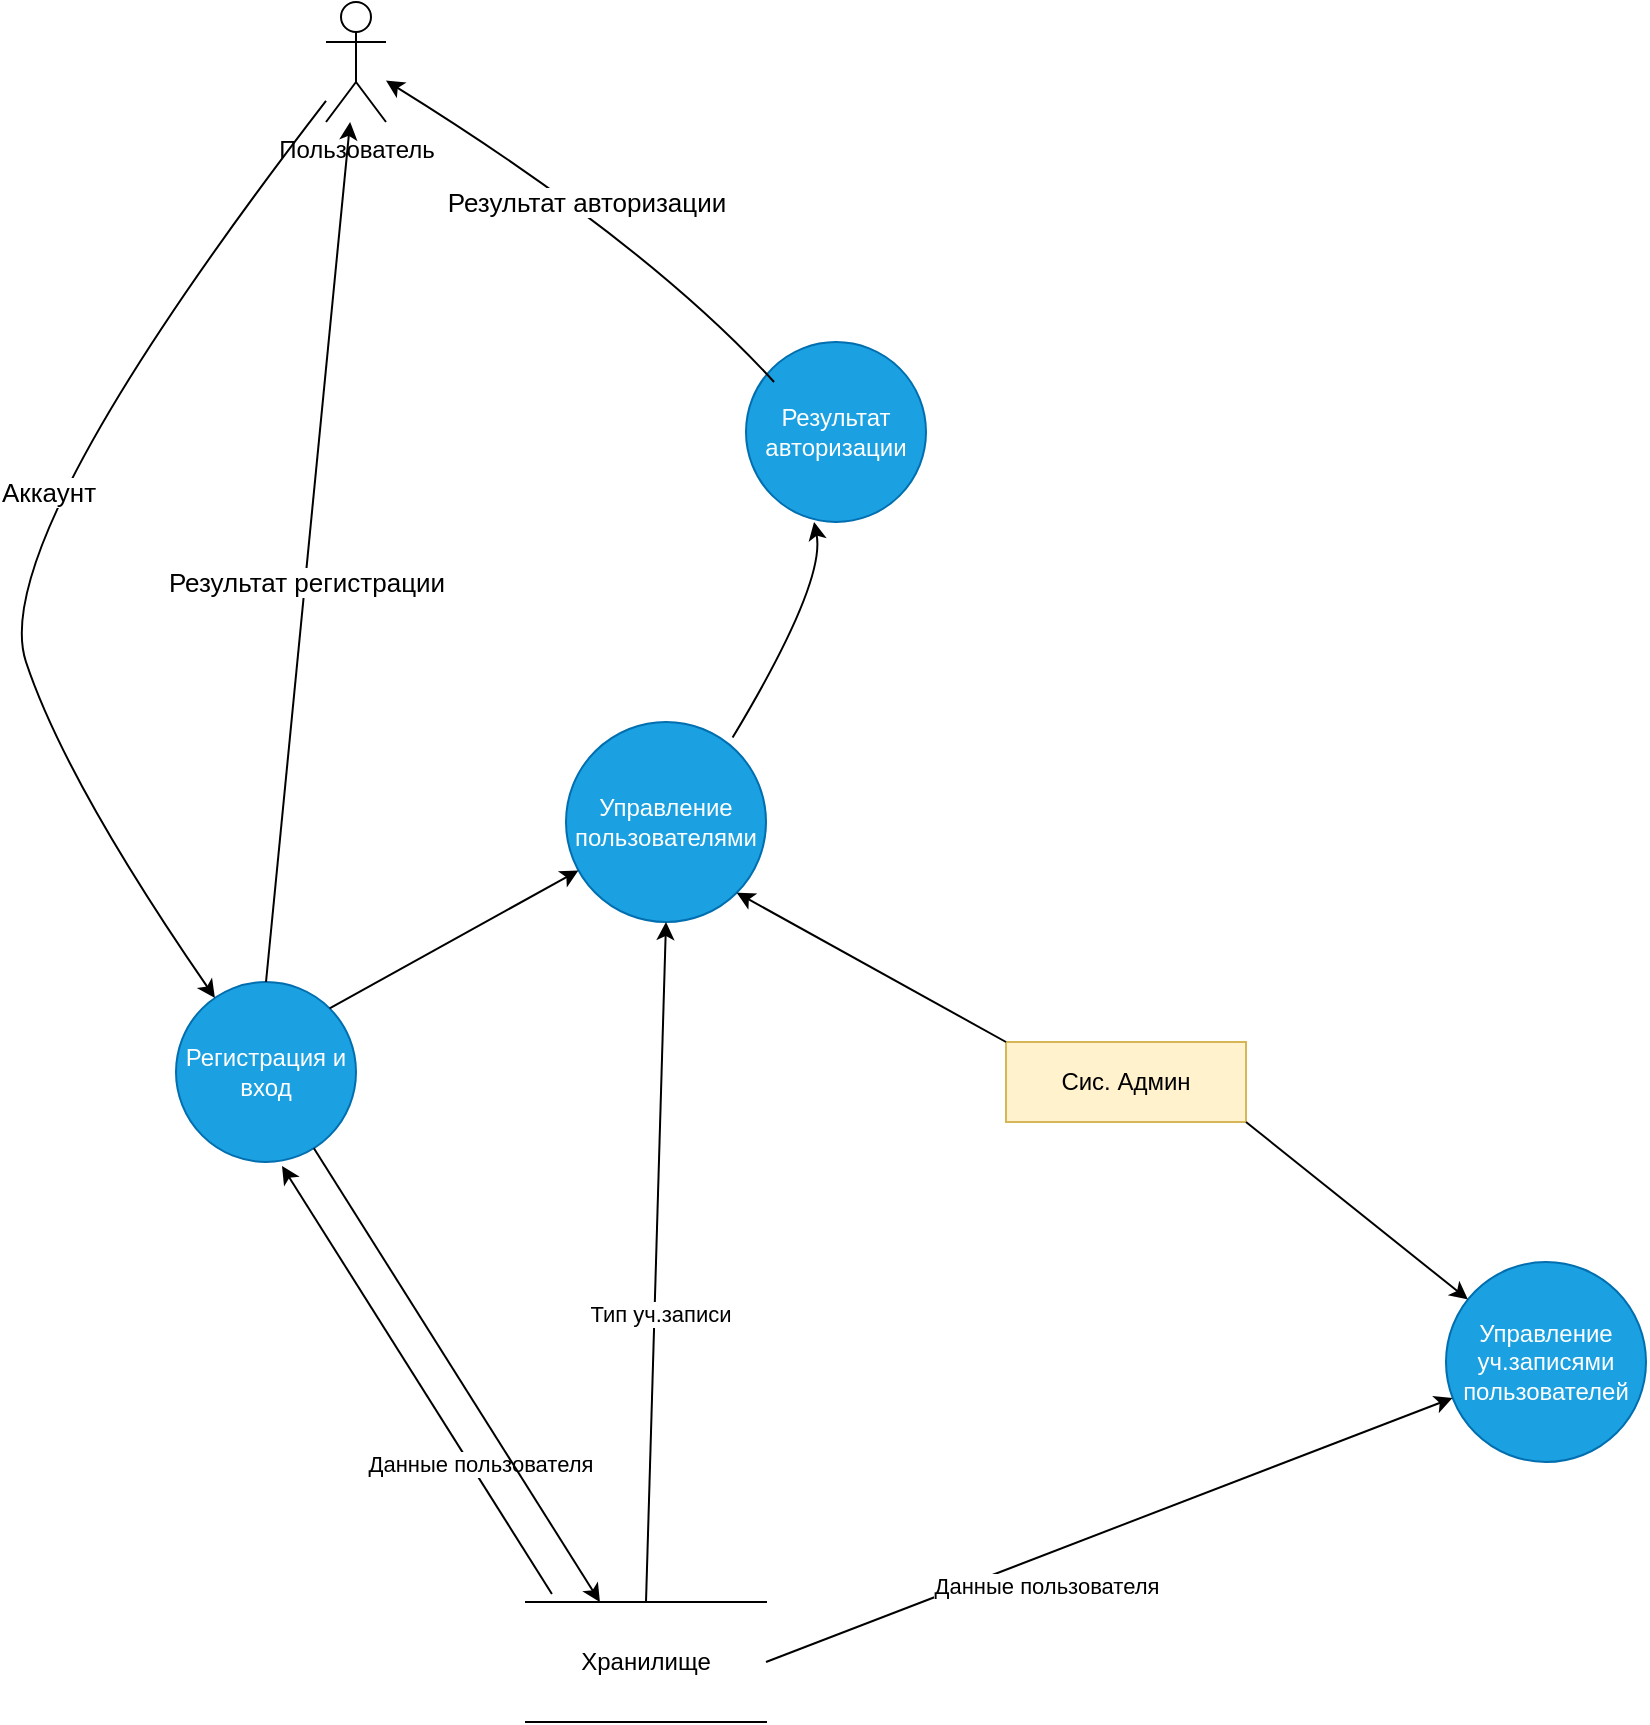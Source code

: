 <mxfile version="26.2.15">
  <diagram name="Страница — 1" id="drBoMFeXGEQx1o9UTy-U">
    <mxGraphModel dx="1410" dy="840" grid="1" gridSize="10" guides="1" tooltips="1" connect="1" arrows="1" fold="1" page="1" pageScale="1" pageWidth="827" pageHeight="1169" math="0" shadow="0">
      <root>
        <mxCell id="0" />
        <mxCell id="1" parent="0" />
        <mxCell id="ob4QX6WdR9chb4vMu-fo-65" value="Регистрация и вход" style="ellipse;whiteSpace=wrap;html=1;aspect=fixed;fillColor=#1ba1e2;strokeColor=#006EAF;fontColor=#ffffff;" vertex="1" parent="1">
          <mxGeometry x="235" y="1310" width="90" height="90" as="geometry" />
        </mxCell>
        <mxCell id="ob4QX6WdR9chb4vMu-fo-66" value="Результат авторизации" style="ellipse;whiteSpace=wrap;html=1;aspect=fixed;fillColor=#1ba1e2;strokeColor=#006EAF;fontColor=#ffffff;" vertex="1" parent="1">
          <mxGeometry x="520" y="990" width="90" height="90" as="geometry" />
        </mxCell>
        <mxCell id="ob4QX6WdR9chb4vMu-fo-67" value="Управление пользователями" style="ellipse;whiteSpace=wrap;html=1;aspect=fixed;fillColor=#1ba1e2;strokeColor=#006EAF;fontColor=#ffffff;" vertex="1" parent="1">
          <mxGeometry x="430" y="1180" width="100" height="100" as="geometry" />
        </mxCell>
        <mxCell id="ob4QX6WdR9chb4vMu-fo-68" value="Сис. Админ" style="rounded=0;whiteSpace=wrap;html=1;fillColor=#fff2cc;strokeColor=#d6b656;" vertex="1" parent="1">
          <mxGeometry x="650" y="1340" width="120" height="40" as="geometry" />
        </mxCell>
        <mxCell id="ob4QX6WdR9chb4vMu-fo-69" value="" style="curved=1;endArrow=classic;html=1;rounded=0;" edge="1" parent="1" source="ob4QX6WdR9chb4vMu-fo-90" target="ob4QX6WdR9chb4vMu-fo-65">
          <mxGeometry width="50" height="50" relative="1" as="geometry">
            <mxPoint x="200" y="930" as="sourcePoint" />
            <mxPoint x="230" y="1150" as="targetPoint" />
            <Array as="points">
              <mxPoint x="140" y="1090" />
              <mxPoint x="180" y="1210" />
            </Array>
          </mxGeometry>
        </mxCell>
        <mxCell id="ob4QX6WdR9chb4vMu-fo-70" value="Аккаунт" style="edgeLabel;html=1;align=center;verticalAlign=middle;resizable=0;points=[];fontSize=13;" vertex="1" connectable="0" parent="ob4QX6WdR9chb4vMu-fo-69">
          <mxGeometry x="-0.104" y="9" relative="1" as="geometry">
            <mxPoint as="offset" />
          </mxGeometry>
        </mxCell>
        <mxCell id="ob4QX6WdR9chb4vMu-fo-71" value="" style="endArrow=classic;html=1;rounded=0;exitX=0.5;exitY=0;exitDx=0;exitDy=0;entryX=0.5;entryY=1;entryDx=0;entryDy=0;" edge="1" parent="1" source="ob4QX6WdR9chb4vMu-fo-89" target="ob4QX6WdR9chb4vMu-fo-67">
          <mxGeometry width="50" height="50" relative="1" as="geometry">
            <mxPoint x="425" y="1150" as="sourcePoint" />
            <mxPoint x="490" y="1140" as="targetPoint" />
          </mxGeometry>
        </mxCell>
        <mxCell id="ob4QX6WdR9chb4vMu-fo-72" value="Тип уч.записи" style="edgeLabel;html=1;align=center;verticalAlign=middle;resizable=0;points=[];" vertex="1" connectable="0" parent="ob4QX6WdR9chb4vMu-fo-71">
          <mxGeometry x="-0.131" y="2" relative="1" as="geometry">
            <mxPoint x="4" y="4" as="offset" />
          </mxGeometry>
        </mxCell>
        <mxCell id="ob4QX6WdR9chb4vMu-fo-73" value="" style="curved=1;endArrow=classic;html=1;rounded=0;exitX=0.833;exitY=0.078;exitDx=0;exitDy=0;exitPerimeter=0;entryX=0.378;entryY=1;entryDx=0;entryDy=0;entryPerimeter=0;" edge="1" parent="1" target="ob4QX6WdR9chb4vMu-fo-66" source="ob4QX6WdR9chb4vMu-fo-67">
          <mxGeometry width="50" height="50" relative="1" as="geometry">
            <mxPoint x="580" y="1110" as="sourcePoint" />
            <mxPoint x="630" y="1060" as="targetPoint" />
            <Array as="points">
              <mxPoint x="560" y="1110" />
            </Array>
          </mxGeometry>
        </mxCell>
        <mxCell id="ob4QX6WdR9chb4vMu-fo-74" value="" style="curved=1;endArrow=classic;html=1;rounded=0;exitX=0.156;exitY=0.222;exitDx=0;exitDy=0;exitPerimeter=0;" edge="1" parent="1" source="ob4QX6WdR9chb4vMu-fo-66" target="ob4QX6WdR9chb4vMu-fo-90">
          <mxGeometry width="50" height="50" relative="1" as="geometry">
            <mxPoint x="440" y="1010" as="sourcePoint" />
            <mxPoint x="320" y="930" as="targetPoint" />
            <Array as="points">
              <mxPoint x="470" y="940" />
            </Array>
          </mxGeometry>
        </mxCell>
        <mxCell id="ob4QX6WdR9chb4vMu-fo-79" value="Управление уч.записями пользователей" style="ellipse;whiteSpace=wrap;html=1;aspect=fixed;fillColor=#1ba1e2;strokeColor=#006EAF;fontColor=#ffffff;" vertex="1" parent="1">
          <mxGeometry x="870" y="1450" width="100" height="100" as="geometry" />
        </mxCell>
        <mxCell id="ob4QX6WdR9chb4vMu-fo-80" value="" style="endArrow=classic;html=1;rounded=0;exitX=1;exitY=1;exitDx=0;exitDy=0;" edge="1" parent="1" target="ob4QX6WdR9chb4vMu-fo-79" source="ob4QX6WdR9chb4vMu-fo-68">
          <mxGeometry width="50" height="50" relative="1" as="geometry">
            <mxPoint x="750" y="1250" as="sourcePoint" />
            <mxPoint x="790" y="1290" as="targetPoint" />
          </mxGeometry>
        </mxCell>
        <mxCell id="ob4QX6WdR9chb4vMu-fo-85" value="" style="endArrow=classic;html=1;rounded=0;entryX=0.589;entryY=1.022;entryDx=0;entryDy=0;entryPerimeter=0;exitX=0.108;exitY=-0.067;exitDx=0;exitDy=0;exitPerimeter=0;" edge="1" parent="1" source="ob4QX6WdR9chb4vMu-fo-89" target="ob4QX6WdR9chb4vMu-fo-65">
          <mxGeometry width="50" height="50" relative="1" as="geometry">
            <mxPoint x="910" y="1370" as="sourcePoint" />
            <mxPoint x="1027.5" y="1510" as="targetPoint" />
          </mxGeometry>
        </mxCell>
        <mxCell id="ob4QX6WdR9chb4vMu-fo-86" value="Данные пользователя" style="edgeLabel;html=1;align=center;verticalAlign=middle;resizable=0;points=[];" vertex="1" connectable="0" parent="ob4QX6WdR9chb4vMu-fo-85">
          <mxGeometry x="-0.269" y="2" relative="1" as="geometry">
            <mxPoint x="15" y="12" as="offset" />
          </mxGeometry>
        </mxCell>
        <mxCell id="ob4QX6WdR9chb4vMu-fo-89" value="Хранилище" style="shape=partialRectangle;whiteSpace=wrap;html=1;left=0;right=0;fillColor=none;" vertex="1" parent="1">
          <mxGeometry x="410" y="1620" width="120" height="60" as="geometry" />
        </mxCell>
        <mxCell id="ob4QX6WdR9chb4vMu-fo-90" value="Пользователь&lt;div&gt;&lt;br&gt;&lt;/div&gt;" style="shape=umlActor;verticalLabelPosition=bottom;verticalAlign=top;html=1;outlineConnect=0;" vertex="1" parent="1">
          <mxGeometry x="310" y="820" width="30" height="60" as="geometry" />
        </mxCell>
        <mxCell id="ob4QX6WdR9chb4vMu-fo-93" value="Результат авторизации" style="edgeLabel;html=1;align=center;verticalAlign=middle;resizable=0;points=[];fontSize=13;rotation=0;" vertex="1" connectable="0" parent="1">
          <mxGeometry x="440.003" y="920.0" as="geometry" />
        </mxCell>
        <mxCell id="ob4QX6WdR9chb4vMu-fo-94" value="" style="endArrow=classic;html=1;rounded=0;entryX=1;entryY=1;entryDx=0;entryDy=0;exitX=0;exitY=0;exitDx=0;exitDy=0;" edge="1" parent="1" source="ob4QX6WdR9chb4vMu-fo-68" target="ob4QX6WdR9chb4vMu-fo-67">
          <mxGeometry width="50" height="50" relative="1" as="geometry">
            <mxPoint x="710" y="1210" as="sourcePoint" />
            <mxPoint x="760" y="1160" as="targetPoint" />
          </mxGeometry>
        </mxCell>
        <mxCell id="ob4QX6WdR9chb4vMu-fo-96" value="" style="endArrow=classic;html=1;rounded=0;exitX=1;exitY=0.5;exitDx=0;exitDy=0;" edge="1" parent="1" source="ob4QX6WdR9chb4vMu-fo-89" target="ob4QX6WdR9chb4vMu-fo-79">
          <mxGeometry width="50" height="50" relative="1" as="geometry">
            <mxPoint x="894" y="1704" as="sourcePoint" />
            <mxPoint x="759" y="1490" as="targetPoint" />
          </mxGeometry>
        </mxCell>
        <mxCell id="ob4QX6WdR9chb4vMu-fo-97" value="Данные пользователя" style="edgeLabel;html=1;align=center;verticalAlign=middle;resizable=0;points=[];" vertex="1" connectable="0" parent="ob4QX6WdR9chb4vMu-fo-96">
          <mxGeometry x="-0.269" y="2" relative="1" as="geometry">
            <mxPoint x="15" y="12" as="offset" />
          </mxGeometry>
        </mxCell>
        <mxCell id="ob4QX6WdR9chb4vMu-fo-98" value="" style="endArrow=classic;html=1;rounded=0;exitX=1;exitY=0;exitDx=0;exitDy=0;" edge="1" parent="1" source="ob4QX6WdR9chb4vMu-fo-65" target="ob4QX6WdR9chb4vMu-fo-67">
          <mxGeometry width="50" height="50" relative="1" as="geometry">
            <mxPoint x="340" y="1320" as="sourcePoint" />
            <mxPoint x="390" y="1270" as="targetPoint" />
          </mxGeometry>
        </mxCell>
        <mxCell id="ob4QX6WdR9chb4vMu-fo-99" value="" style="endArrow=classic;html=1;rounded=0;entryX=0.308;entryY=0;entryDx=0;entryDy=0;entryPerimeter=0;" edge="1" parent="1" source="ob4QX6WdR9chb4vMu-fo-65" target="ob4QX6WdR9chb4vMu-fo-89">
          <mxGeometry width="50" height="50" relative="1" as="geometry">
            <mxPoint x="710" y="1410" as="sourcePoint" />
            <mxPoint x="760" y="1360" as="targetPoint" />
          </mxGeometry>
        </mxCell>
        <mxCell id="ob4QX6WdR9chb4vMu-fo-100" value="" style="endArrow=classic;html=1;rounded=0;exitX=0.5;exitY=0;exitDx=0;exitDy=0;" edge="1" parent="1" source="ob4QX6WdR9chb4vMu-fo-65" target="ob4QX6WdR9chb4vMu-fo-90">
          <mxGeometry width="50" height="50" relative="1" as="geometry">
            <mxPoint x="420" y="1320" as="sourcePoint" />
            <mxPoint x="760" y="1160" as="targetPoint" />
          </mxGeometry>
        </mxCell>
        <mxCell id="ob4QX6WdR9chb4vMu-fo-101" value="Результат регистрации" style="edgeLabel;html=1;align=center;verticalAlign=middle;resizable=0;points=[];fontSize=13;rotation=0;" vertex="1" connectable="0" parent="1">
          <mxGeometry x="300.003" y="1110.0" as="geometry" />
        </mxCell>
      </root>
    </mxGraphModel>
  </diagram>
</mxfile>
